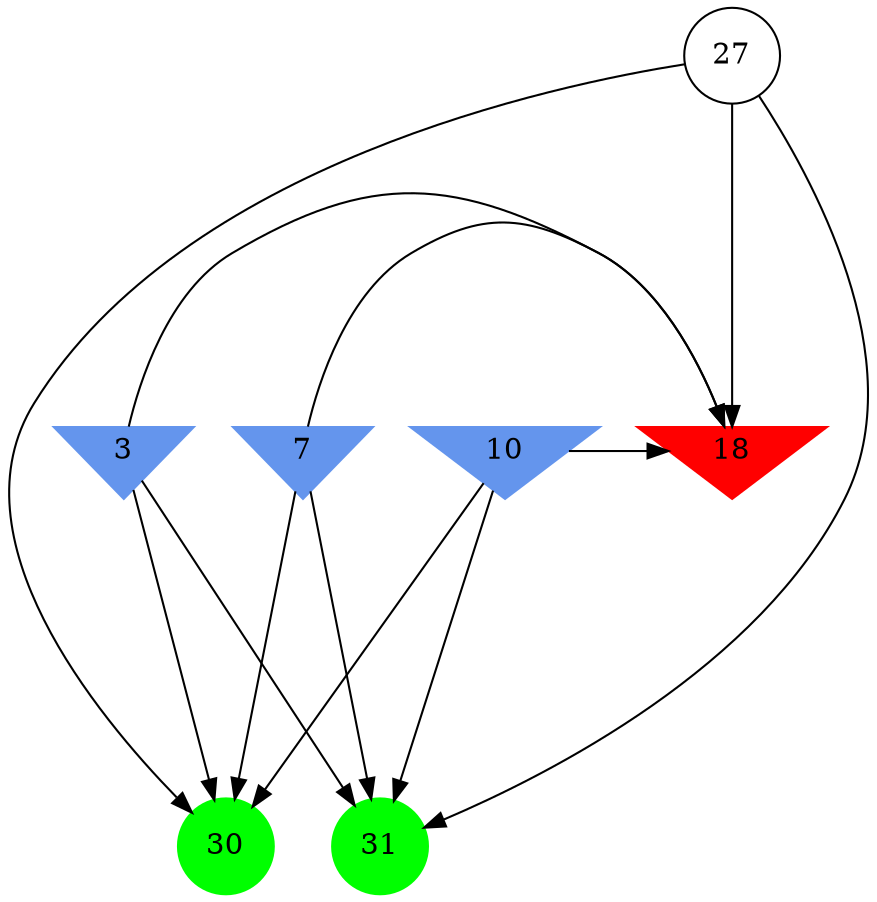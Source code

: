 digraph brain {
	ranksep=2.0;
	3 [shape=invtriangle,style=filled,color=cornflowerblue];
	7 [shape=invtriangle,style=filled,color=cornflowerblue];
	10 [shape=invtriangle,style=filled,color=cornflowerblue];
	18 [shape=invtriangle,style=filled,color=red];
	27 [shape=circle,color=black];
	30 [shape=circle,style=filled,color=green];
	31 [shape=circle,style=filled,color=green];
	3	->	30;
	3	->	18;
	3	->	31;
	7	->	30;
	7	->	18;
	7	->	31;
	10	->	30;
	10	->	18;
	10	->	31;
	27	->	30;
	27	->	18;
	27	->	31;
	{ rank=same; 3; 7; 10; 18; }
	{ rank=same; 27; }
	{ rank=same; 30; 31; }
}
